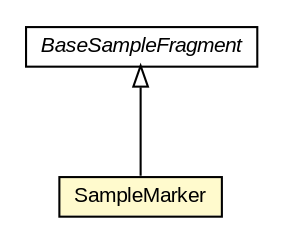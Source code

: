 #!/usr/local/bin/dot
#
# Class diagram 
# Generated by UMLGraph version R5_6-24-gf6e263 (http://www.umlgraph.org/)
#

digraph G {
	edge [fontname="arial",fontsize=10,labelfontname="arial",labelfontsize=10];
	node [fontname="arial",fontsize=10,shape=plaintext];
	nodesep=0.25;
	ranksep=0.5;
	// org.osmdroid.samplefragments.BaseSampleFragment
	c126420 [label=<<table title="org.osmdroid.samplefragments.BaseSampleFragment" border="0" cellborder="1" cellspacing="0" cellpadding="2" port="p" href="../BaseSampleFragment.html">
		<tr><td><table border="0" cellspacing="0" cellpadding="1">
<tr><td align="center" balign="center"><font face="arial italic"> BaseSampleFragment </font></td></tr>
		</table></td></tr>
		</table>>, URL="../BaseSampleFragment.html", fontname="arial", fontcolor="black", fontsize=10.0];
	// org.osmdroid.samplefragments.data.SampleMarker
	c126436 [label=<<table title="org.osmdroid.samplefragments.data.SampleMarker" border="0" cellborder="1" cellspacing="0" cellpadding="2" port="p" bgcolor="lemonChiffon" href="./SampleMarker.html">
		<tr><td><table border="0" cellspacing="0" cellpadding="1">
<tr><td align="center" balign="center"> SampleMarker </td></tr>
		</table></td></tr>
		</table>>, URL="./SampleMarker.html", fontname="arial", fontcolor="black", fontsize=10.0];
	//org.osmdroid.samplefragments.data.SampleMarker extends org.osmdroid.samplefragments.BaseSampleFragment
	c126420:p -> c126436:p [dir=back,arrowtail=empty];
}

